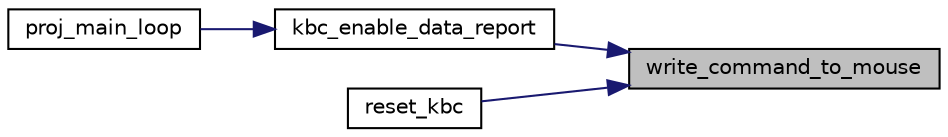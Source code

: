digraph "write_command_to_mouse"
{
 // LATEX_PDF_SIZE
  edge [fontname="Helvetica",fontsize="10",labelfontname="Helvetica",labelfontsize="10"];
  node [fontname="Helvetica",fontsize="10",shape=record];
  rankdir="RL";
  Node1 [label="write_command_to_mouse",height=0.2,width=0.4,color="black", fillcolor="grey75", style="filled", fontcolor="black",tooltip="Writes the given command to the mouse."];
  Node1 -> Node2 [dir="back",color="midnightblue",fontsize="10",style="solid"];
  Node2 [label="kbc_enable_data_report",height=0.2,width=0.4,color="black", fillcolor="white", style="filled",URL="$group__mouse.html#gaf049d2ae2b13d6904e9225383152bbf2",tooltip="Enables KBC Mouse data reporting."];
  Node2 -> Node3 [dir="back",color="midnightblue",fontsize="10",style="solid"];
  Node3 [label="proj_main_loop",height=0.2,width=0.4,color="black", fillcolor="white", style="filled",URL="$proj_8c.html#a2a16f651eccbd248e1ad3b3b924b143b",tooltip=" "];
  Node1 -> Node4 [dir="back",color="midnightblue",fontsize="10",style="solid"];
  Node4 [label="reset_kbc",height=0.2,width=0.4,color="black", fillcolor="white", style="filled",URL="$group__mouse.html#ga0d78bea3540ef23412704f4dd2721fce",tooltip="Resets the KBC to the default Minix state."];
}
